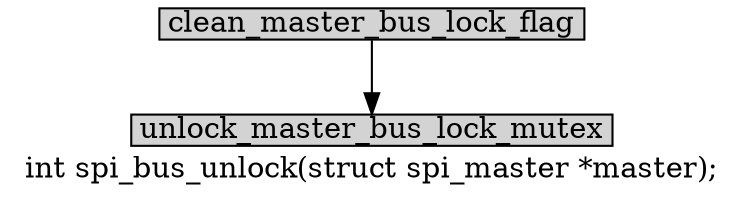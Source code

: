 digraph spi_bus_unlock{
		label="int spi_bus_unlock(struct spi_master *master);
";
		
        size="10,18";
        ratio=filled;
        
		node[style=filled, shape = box, margin="0.05,0.005",height="0.1",width="0.1"];

		clean_master_bus_lock_flag[label="clean_master_bus_lock_flag"];

		unlock_master_bus_lock_mutex[label="unlock_master_bus_lock_mutex"];

		clean_master_bus_lock_flag -> unlock_master_bus_lock_mutex;

		}
